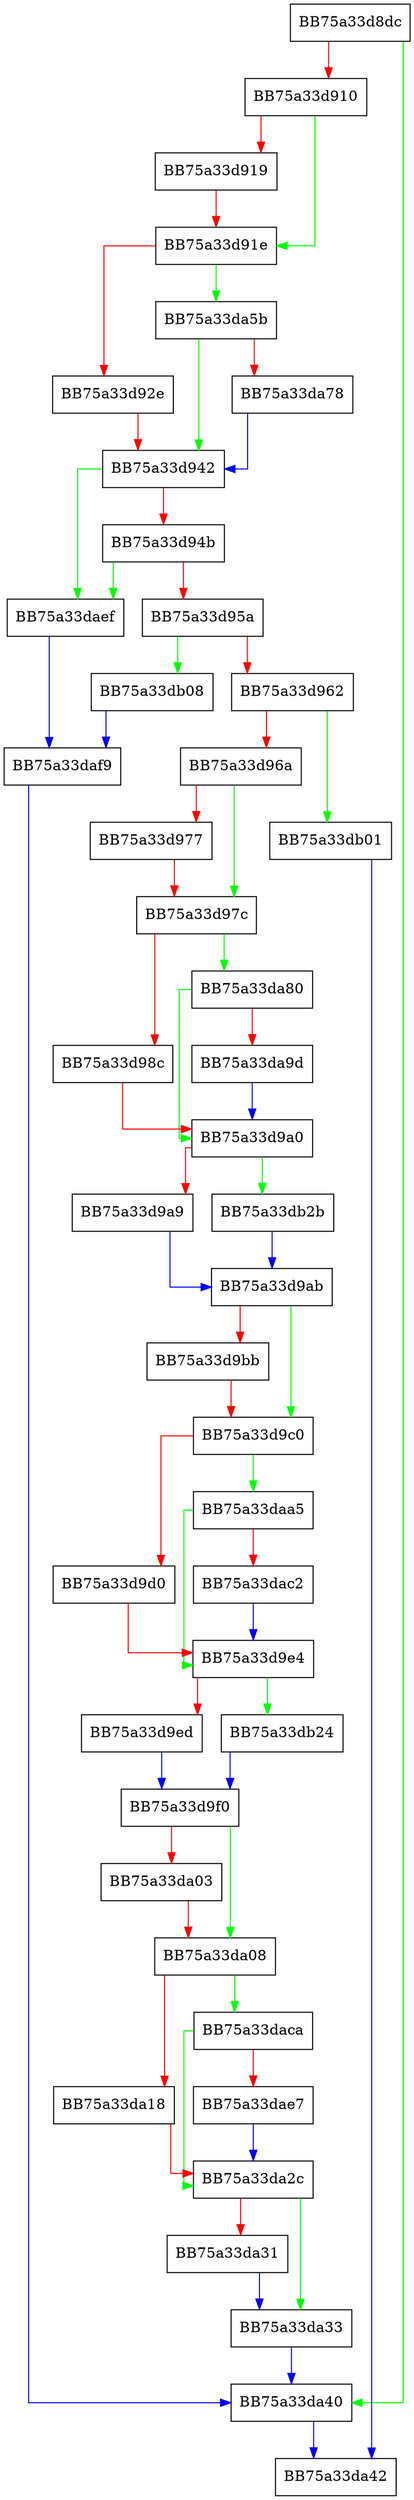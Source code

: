 digraph ProcessMethodBodyInfo {
  node [shape="box"];
  graph [splines=ortho];
  BB75a33d8dc -> BB75a33da40 [color="green"];
  BB75a33d8dc -> BB75a33d910 [color="red"];
  BB75a33d910 -> BB75a33d91e [color="green"];
  BB75a33d910 -> BB75a33d919 [color="red"];
  BB75a33d919 -> BB75a33d91e [color="red"];
  BB75a33d91e -> BB75a33da5b [color="green"];
  BB75a33d91e -> BB75a33d92e [color="red"];
  BB75a33d92e -> BB75a33d942 [color="red"];
  BB75a33d942 -> BB75a33daef [color="green"];
  BB75a33d942 -> BB75a33d94b [color="red"];
  BB75a33d94b -> BB75a33daef [color="green"];
  BB75a33d94b -> BB75a33d95a [color="red"];
  BB75a33d95a -> BB75a33db08 [color="green"];
  BB75a33d95a -> BB75a33d962 [color="red"];
  BB75a33d962 -> BB75a33db01 [color="green"];
  BB75a33d962 -> BB75a33d96a [color="red"];
  BB75a33d96a -> BB75a33d97c [color="green"];
  BB75a33d96a -> BB75a33d977 [color="red"];
  BB75a33d977 -> BB75a33d97c [color="red"];
  BB75a33d97c -> BB75a33da80 [color="green"];
  BB75a33d97c -> BB75a33d98c [color="red"];
  BB75a33d98c -> BB75a33d9a0 [color="red"];
  BB75a33d9a0 -> BB75a33db2b [color="green"];
  BB75a33d9a0 -> BB75a33d9a9 [color="red"];
  BB75a33d9a9 -> BB75a33d9ab [color="blue"];
  BB75a33d9ab -> BB75a33d9c0 [color="green"];
  BB75a33d9ab -> BB75a33d9bb [color="red"];
  BB75a33d9bb -> BB75a33d9c0 [color="red"];
  BB75a33d9c0 -> BB75a33daa5 [color="green"];
  BB75a33d9c0 -> BB75a33d9d0 [color="red"];
  BB75a33d9d0 -> BB75a33d9e4 [color="red"];
  BB75a33d9e4 -> BB75a33db24 [color="green"];
  BB75a33d9e4 -> BB75a33d9ed [color="red"];
  BB75a33d9ed -> BB75a33d9f0 [color="blue"];
  BB75a33d9f0 -> BB75a33da08 [color="green"];
  BB75a33d9f0 -> BB75a33da03 [color="red"];
  BB75a33da03 -> BB75a33da08 [color="red"];
  BB75a33da08 -> BB75a33daca [color="green"];
  BB75a33da08 -> BB75a33da18 [color="red"];
  BB75a33da18 -> BB75a33da2c [color="red"];
  BB75a33da2c -> BB75a33da33 [color="green"];
  BB75a33da2c -> BB75a33da31 [color="red"];
  BB75a33da31 -> BB75a33da33 [color="blue"];
  BB75a33da33 -> BB75a33da40 [color="blue"];
  BB75a33da40 -> BB75a33da42 [color="blue"];
  BB75a33da5b -> BB75a33d942 [color="green"];
  BB75a33da5b -> BB75a33da78 [color="red"];
  BB75a33da78 -> BB75a33d942 [color="blue"];
  BB75a33da80 -> BB75a33d9a0 [color="green"];
  BB75a33da80 -> BB75a33da9d [color="red"];
  BB75a33da9d -> BB75a33d9a0 [color="blue"];
  BB75a33daa5 -> BB75a33d9e4 [color="green"];
  BB75a33daa5 -> BB75a33dac2 [color="red"];
  BB75a33dac2 -> BB75a33d9e4 [color="blue"];
  BB75a33daca -> BB75a33da2c [color="green"];
  BB75a33daca -> BB75a33dae7 [color="red"];
  BB75a33dae7 -> BB75a33da2c [color="blue"];
  BB75a33daef -> BB75a33daf9 [color="blue"];
  BB75a33daf9 -> BB75a33da40 [color="blue"];
  BB75a33db01 -> BB75a33da42 [color="blue"];
  BB75a33db08 -> BB75a33daf9 [color="blue"];
  BB75a33db24 -> BB75a33d9f0 [color="blue"];
  BB75a33db2b -> BB75a33d9ab [color="blue"];
}